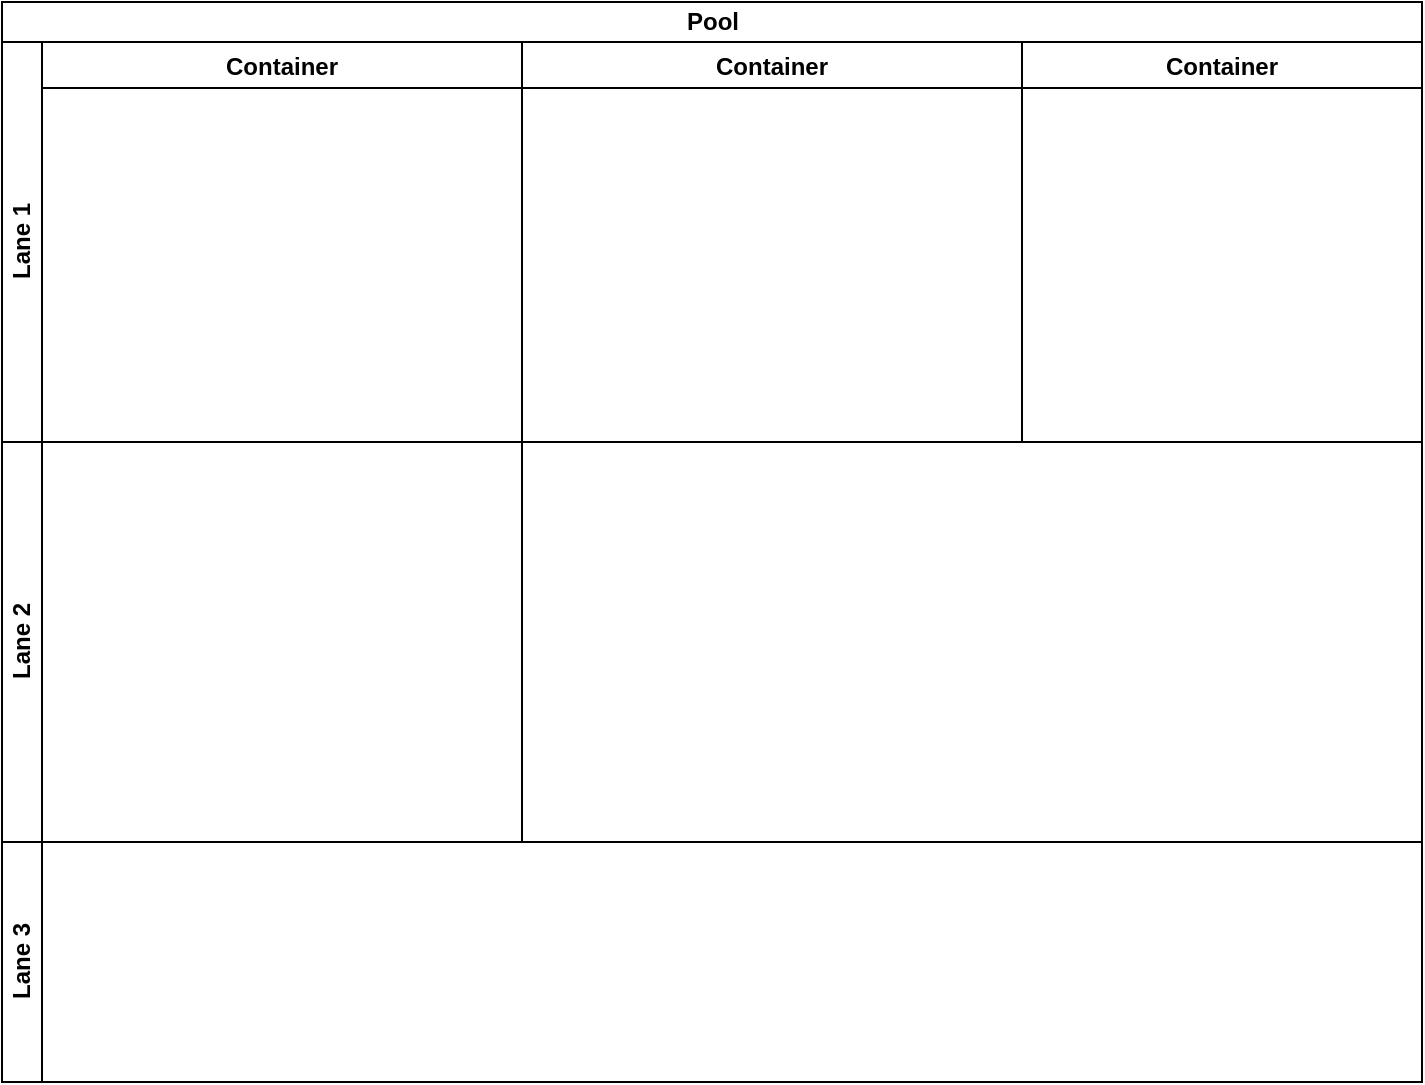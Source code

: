 <mxfile version="20.7.3" type="github">
  <diagram id="TG1AjXcc40jafs7zMtt8" name="第 1 页">
    <mxGraphModel dx="1050" dy="615" grid="1" gridSize="10" guides="1" tooltips="1" connect="1" arrows="1" fold="1" page="1" pageScale="1" pageWidth="827" pageHeight="1169" math="0" shadow="0">
      <root>
        <mxCell id="0" />
        <mxCell id="1" parent="0" />
        <mxCell id="PIT-gqg-Esm7uXlDMLW4-1" value="Pool" style="swimlane;childLayout=stackLayout;resizeParent=1;resizeParentMax=0;horizontal=1;startSize=20;horizontalStack=0;html=1;" vertex="1" parent="1">
          <mxGeometry x="170" y="30" width="710" height="540" as="geometry" />
        </mxCell>
        <mxCell id="PIT-gqg-Esm7uXlDMLW4-2" value="Lane 1" style="swimlane;startSize=20;horizontal=0;html=1;" vertex="1" parent="PIT-gqg-Esm7uXlDMLW4-1">
          <mxGeometry y="20" width="710" height="200" as="geometry" />
        </mxCell>
        <mxCell id="PIT-gqg-Esm7uXlDMLW4-5" value="Container" style="swimlane;" vertex="1" parent="PIT-gqg-Esm7uXlDMLW4-2">
          <mxGeometry x="20" width="240" height="200" as="geometry" />
        </mxCell>
        <mxCell id="PIT-gqg-Esm7uXlDMLW4-8" value="Container" style="swimlane;" vertex="1" parent="PIT-gqg-Esm7uXlDMLW4-2">
          <mxGeometry x="260" width="250" height="200" as="geometry" />
        </mxCell>
        <mxCell id="PIT-gqg-Esm7uXlDMLW4-10" value="Container" style="swimlane;" vertex="1" parent="PIT-gqg-Esm7uXlDMLW4-2">
          <mxGeometry x="510" width="200" height="200" as="geometry" />
        </mxCell>
        <mxCell id="PIT-gqg-Esm7uXlDMLW4-3" value="Lane 2" style="swimlane;startSize=20;horizontal=0;html=1;" vertex="1" parent="PIT-gqg-Esm7uXlDMLW4-1">
          <mxGeometry y="220" width="710" height="200" as="geometry" />
        </mxCell>
        <mxCell id="PIT-gqg-Esm7uXlDMLW4-9" value="" style="swimlane;startSize=0;" vertex="1" parent="PIT-gqg-Esm7uXlDMLW4-3">
          <mxGeometry x="20" width="240" height="200" as="geometry" />
        </mxCell>
        <mxCell id="PIT-gqg-Esm7uXlDMLW4-4" value="Lane 3" style="swimlane;startSize=20;horizontal=0;html=1;" vertex="1" parent="PIT-gqg-Esm7uXlDMLW4-1">
          <mxGeometry y="420" width="710" height="120" as="geometry" />
        </mxCell>
      </root>
    </mxGraphModel>
  </diagram>
</mxfile>
